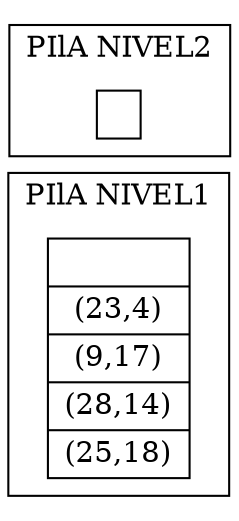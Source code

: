digraph G{ rankdir=LR;
node [shape= record, width=.1,height=.1];
 subgraph cluster1{
label="PIlA NIVEL1";
nodeTable [label = " |(23,4)|(9,17)|(28,14)|(25,18)"];
}
 subgraph cluster2{
label="PIlA NIVEL2";
nodeTable2 [label = " "];
}
}
